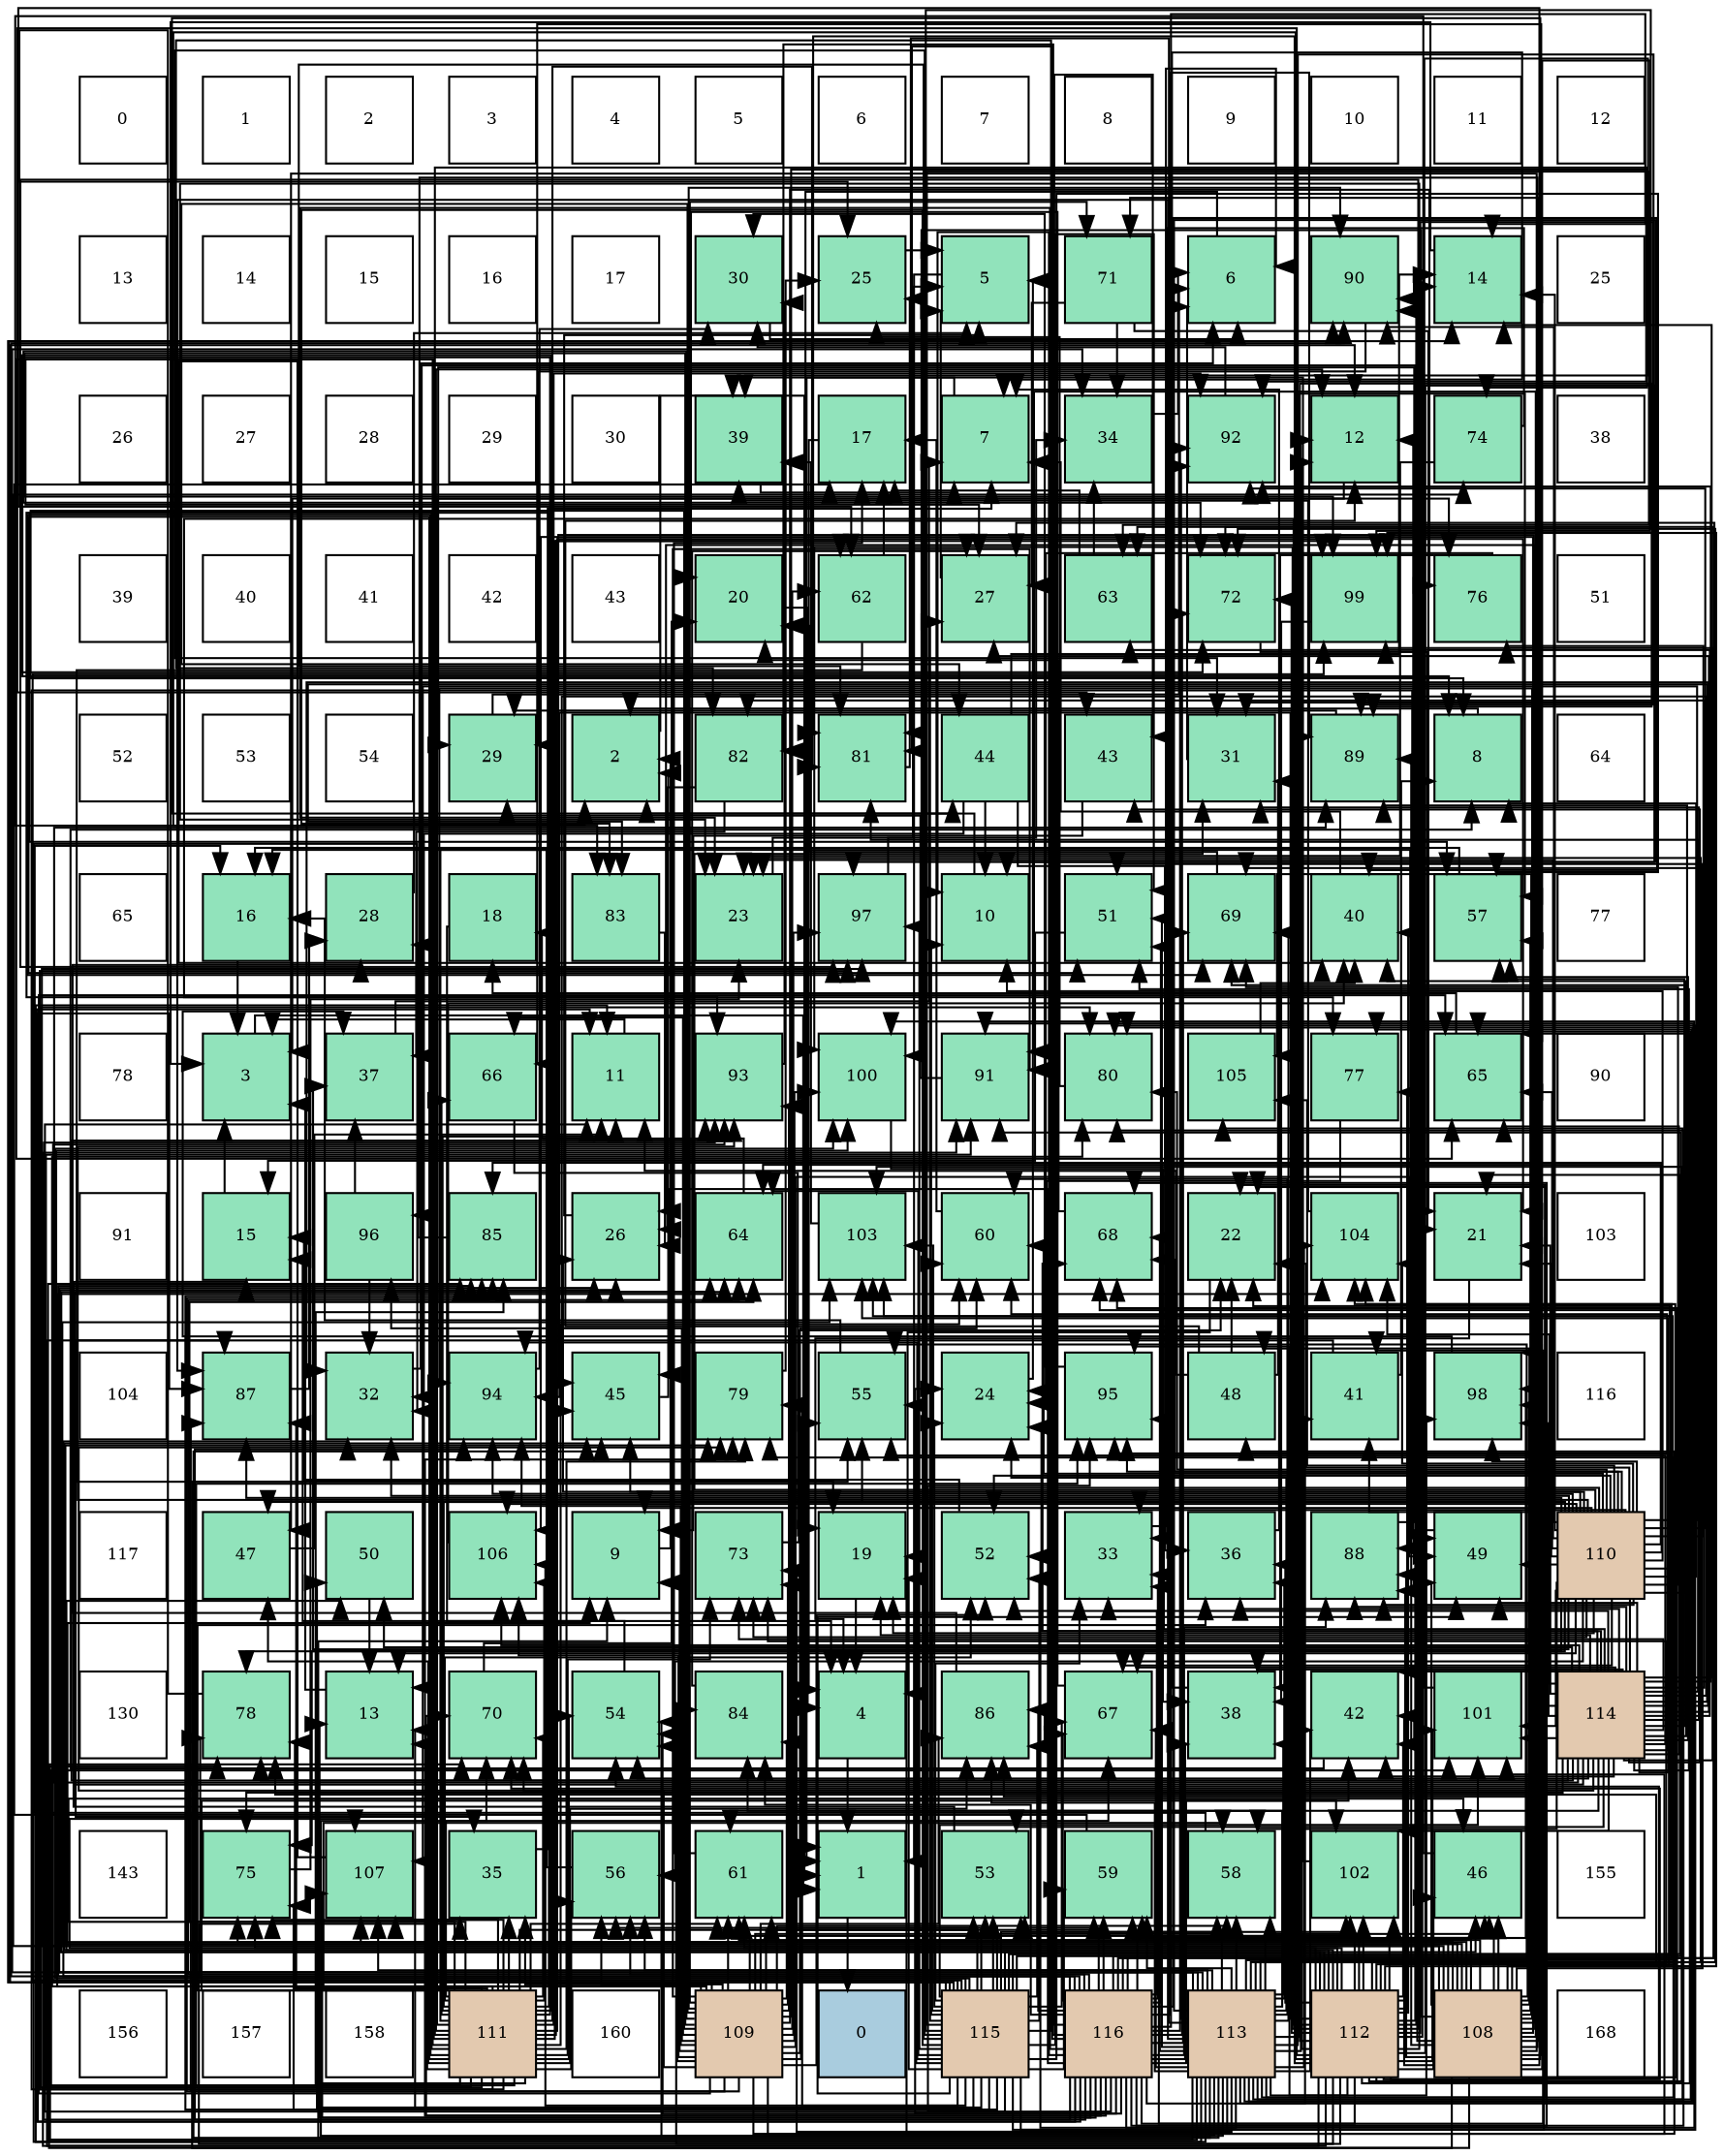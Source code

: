digraph layout{
 rankdir=TB;
 splines=ortho;
 node [style=filled shape=square fixedsize=true width=0.6];
0[label="0", fontsize=8, fillcolor="#ffffff"];
1[label="1", fontsize=8, fillcolor="#ffffff"];
2[label="2", fontsize=8, fillcolor="#ffffff"];
3[label="3", fontsize=8, fillcolor="#ffffff"];
4[label="4", fontsize=8, fillcolor="#ffffff"];
5[label="5", fontsize=8, fillcolor="#ffffff"];
6[label="6", fontsize=8, fillcolor="#ffffff"];
7[label="7", fontsize=8, fillcolor="#ffffff"];
8[label="8", fontsize=8, fillcolor="#ffffff"];
9[label="9", fontsize=8, fillcolor="#ffffff"];
10[label="10", fontsize=8, fillcolor="#ffffff"];
11[label="11", fontsize=8, fillcolor="#ffffff"];
12[label="12", fontsize=8, fillcolor="#ffffff"];
13[label="13", fontsize=8, fillcolor="#ffffff"];
14[label="14", fontsize=8, fillcolor="#ffffff"];
15[label="15", fontsize=8, fillcolor="#ffffff"];
16[label="16", fontsize=8, fillcolor="#ffffff"];
17[label="17", fontsize=8, fillcolor="#ffffff"];
18[label="30", fontsize=8, fillcolor="#91e3bb"];
19[label="25", fontsize=8, fillcolor="#91e3bb"];
20[label="5", fontsize=8, fillcolor="#91e3bb"];
21[label="71", fontsize=8, fillcolor="#91e3bb"];
22[label="6", fontsize=8, fillcolor="#91e3bb"];
23[label="90", fontsize=8, fillcolor="#91e3bb"];
24[label="14", fontsize=8, fillcolor="#91e3bb"];
25[label="25", fontsize=8, fillcolor="#ffffff"];
26[label="26", fontsize=8, fillcolor="#ffffff"];
27[label="27", fontsize=8, fillcolor="#ffffff"];
28[label="28", fontsize=8, fillcolor="#ffffff"];
29[label="29", fontsize=8, fillcolor="#ffffff"];
30[label="30", fontsize=8, fillcolor="#ffffff"];
31[label="39", fontsize=8, fillcolor="#91e3bb"];
32[label="17", fontsize=8, fillcolor="#91e3bb"];
33[label="7", fontsize=8, fillcolor="#91e3bb"];
34[label="34", fontsize=8, fillcolor="#91e3bb"];
35[label="92", fontsize=8, fillcolor="#91e3bb"];
36[label="12", fontsize=8, fillcolor="#91e3bb"];
37[label="74", fontsize=8, fillcolor="#91e3bb"];
38[label="38", fontsize=8, fillcolor="#ffffff"];
39[label="39", fontsize=8, fillcolor="#ffffff"];
40[label="40", fontsize=8, fillcolor="#ffffff"];
41[label="41", fontsize=8, fillcolor="#ffffff"];
42[label="42", fontsize=8, fillcolor="#ffffff"];
43[label="43", fontsize=8, fillcolor="#ffffff"];
44[label="20", fontsize=8, fillcolor="#91e3bb"];
45[label="62", fontsize=8, fillcolor="#91e3bb"];
46[label="27", fontsize=8, fillcolor="#91e3bb"];
47[label="63", fontsize=8, fillcolor="#91e3bb"];
48[label="72", fontsize=8, fillcolor="#91e3bb"];
49[label="99", fontsize=8, fillcolor="#91e3bb"];
50[label="76", fontsize=8, fillcolor="#91e3bb"];
51[label="51", fontsize=8, fillcolor="#ffffff"];
52[label="52", fontsize=8, fillcolor="#ffffff"];
53[label="53", fontsize=8, fillcolor="#ffffff"];
54[label="54", fontsize=8, fillcolor="#ffffff"];
55[label="29", fontsize=8, fillcolor="#91e3bb"];
56[label="2", fontsize=8, fillcolor="#91e3bb"];
57[label="82", fontsize=8, fillcolor="#91e3bb"];
58[label="81", fontsize=8, fillcolor="#91e3bb"];
59[label="44", fontsize=8, fillcolor="#91e3bb"];
60[label="43", fontsize=8, fillcolor="#91e3bb"];
61[label="31", fontsize=8, fillcolor="#91e3bb"];
62[label="89", fontsize=8, fillcolor="#91e3bb"];
63[label="8", fontsize=8, fillcolor="#91e3bb"];
64[label="64", fontsize=8, fillcolor="#ffffff"];
65[label="65", fontsize=8, fillcolor="#ffffff"];
66[label="16", fontsize=8, fillcolor="#91e3bb"];
67[label="28", fontsize=8, fillcolor="#91e3bb"];
68[label="18", fontsize=8, fillcolor="#91e3bb"];
69[label="83", fontsize=8, fillcolor="#91e3bb"];
70[label="23", fontsize=8, fillcolor="#91e3bb"];
71[label="97", fontsize=8, fillcolor="#91e3bb"];
72[label="10", fontsize=8, fillcolor="#91e3bb"];
73[label="51", fontsize=8, fillcolor="#91e3bb"];
74[label="69", fontsize=8, fillcolor="#91e3bb"];
75[label="40", fontsize=8, fillcolor="#91e3bb"];
76[label="57", fontsize=8, fillcolor="#91e3bb"];
77[label="77", fontsize=8, fillcolor="#ffffff"];
78[label="78", fontsize=8, fillcolor="#ffffff"];
79[label="3", fontsize=8, fillcolor="#91e3bb"];
80[label="37", fontsize=8, fillcolor="#91e3bb"];
81[label="66", fontsize=8, fillcolor="#91e3bb"];
82[label="11", fontsize=8, fillcolor="#91e3bb"];
83[label="93", fontsize=8, fillcolor="#91e3bb"];
84[label="100", fontsize=8, fillcolor="#91e3bb"];
85[label="91", fontsize=8, fillcolor="#91e3bb"];
86[label="80", fontsize=8, fillcolor="#91e3bb"];
87[label="105", fontsize=8, fillcolor="#91e3bb"];
88[label="77", fontsize=8, fillcolor="#91e3bb"];
89[label="65", fontsize=8, fillcolor="#91e3bb"];
90[label="90", fontsize=8, fillcolor="#ffffff"];
91[label="91", fontsize=8, fillcolor="#ffffff"];
92[label="15", fontsize=8, fillcolor="#91e3bb"];
93[label="96", fontsize=8, fillcolor="#91e3bb"];
94[label="85", fontsize=8, fillcolor="#91e3bb"];
95[label="26", fontsize=8, fillcolor="#91e3bb"];
96[label="64", fontsize=8, fillcolor="#91e3bb"];
97[label="103", fontsize=8, fillcolor="#91e3bb"];
98[label="60", fontsize=8, fillcolor="#91e3bb"];
99[label="68", fontsize=8, fillcolor="#91e3bb"];
100[label="22", fontsize=8, fillcolor="#91e3bb"];
101[label="104", fontsize=8, fillcolor="#91e3bb"];
102[label="21", fontsize=8, fillcolor="#91e3bb"];
103[label="103", fontsize=8, fillcolor="#ffffff"];
104[label="104", fontsize=8, fillcolor="#ffffff"];
105[label="87", fontsize=8, fillcolor="#91e3bb"];
106[label="32", fontsize=8, fillcolor="#91e3bb"];
107[label="94", fontsize=8, fillcolor="#91e3bb"];
108[label="45", fontsize=8, fillcolor="#91e3bb"];
109[label="79", fontsize=8, fillcolor="#91e3bb"];
110[label="55", fontsize=8, fillcolor="#91e3bb"];
111[label="24", fontsize=8, fillcolor="#91e3bb"];
112[label="95", fontsize=8, fillcolor="#91e3bb"];
113[label="48", fontsize=8, fillcolor="#91e3bb"];
114[label="41", fontsize=8, fillcolor="#91e3bb"];
115[label="98", fontsize=8, fillcolor="#91e3bb"];
116[label="116", fontsize=8, fillcolor="#ffffff"];
117[label="117", fontsize=8, fillcolor="#ffffff"];
118[label="47", fontsize=8, fillcolor="#91e3bb"];
119[label="50", fontsize=8, fillcolor="#91e3bb"];
120[label="106", fontsize=8, fillcolor="#91e3bb"];
121[label="9", fontsize=8, fillcolor="#91e3bb"];
122[label="73", fontsize=8, fillcolor="#91e3bb"];
123[label="19", fontsize=8, fillcolor="#91e3bb"];
124[label="52", fontsize=8, fillcolor="#91e3bb"];
125[label="33", fontsize=8, fillcolor="#91e3bb"];
126[label="36", fontsize=8, fillcolor="#91e3bb"];
127[label="88", fontsize=8, fillcolor="#91e3bb"];
128[label="49", fontsize=8, fillcolor="#91e3bb"];
129[label="110", fontsize=8, fillcolor="#e3c9af"];
130[label="130", fontsize=8, fillcolor="#ffffff"];
131[label="78", fontsize=8, fillcolor="#91e3bb"];
132[label="13", fontsize=8, fillcolor="#91e3bb"];
133[label="70", fontsize=8, fillcolor="#91e3bb"];
134[label="54", fontsize=8, fillcolor="#91e3bb"];
135[label="84", fontsize=8, fillcolor="#91e3bb"];
136[label="4", fontsize=8, fillcolor="#91e3bb"];
137[label="86", fontsize=8, fillcolor="#91e3bb"];
138[label="67", fontsize=8, fillcolor="#91e3bb"];
139[label="38", fontsize=8, fillcolor="#91e3bb"];
140[label="42", fontsize=8, fillcolor="#91e3bb"];
141[label="101", fontsize=8, fillcolor="#91e3bb"];
142[label="114", fontsize=8, fillcolor="#e3c9af"];
143[label="143", fontsize=8, fillcolor="#ffffff"];
144[label="75", fontsize=8, fillcolor="#91e3bb"];
145[label="107", fontsize=8, fillcolor="#91e3bb"];
146[label="35", fontsize=8, fillcolor="#91e3bb"];
147[label="56", fontsize=8, fillcolor="#91e3bb"];
148[label="61", fontsize=8, fillcolor="#91e3bb"];
149[label="1", fontsize=8, fillcolor="#91e3bb"];
150[label="53", fontsize=8, fillcolor="#91e3bb"];
151[label="59", fontsize=8, fillcolor="#91e3bb"];
152[label="58", fontsize=8, fillcolor="#91e3bb"];
153[label="102", fontsize=8, fillcolor="#91e3bb"];
154[label="46", fontsize=8, fillcolor="#91e3bb"];
155[label="155", fontsize=8, fillcolor="#ffffff"];
156[label="156", fontsize=8, fillcolor="#ffffff"];
157[label="157", fontsize=8, fillcolor="#ffffff"];
158[label="158", fontsize=8, fillcolor="#ffffff"];
159[label="111", fontsize=8, fillcolor="#e3c9af"];
160[label="160", fontsize=8, fillcolor="#ffffff"];
161[label="109", fontsize=8, fillcolor="#e3c9af"];
162[label="0", fontsize=8, fillcolor="#a9ccde"];
163[label="115", fontsize=8, fillcolor="#e3c9af"];
164[label="116", fontsize=8, fillcolor="#e3c9af"];
165[label="113", fontsize=8, fillcolor="#e3c9af"];
166[label="112", fontsize=8, fillcolor="#e3c9af"];
167[label="108", fontsize=8, fillcolor="#e3c9af"];
168[label="168", fontsize=8, fillcolor="#ffffff"];
edge [constraint=false, style=vis];149 -> 162;
56 -> 149;
79 -> 149;
136 -> 149;
20 -> 149;
22 -> 149;
33 -> 149;
63 -> 56;
121 -> 56;
72 -> 56;
82 -> 79;
36 -> 79;
132 -> 79;
24 -> 79;
92 -> 79;
66 -> 79;
32 -> 136;
68 -> 136;
123 -> 136;
44 -> 136;
102 -> 136;
100 -> 136;
70 -> 20;
111 -> 20;
19 -> 20;
95 -> 20;
46 -> 20;
67 -> 20;
55 -> 22;
18 -> 22;
61 -> 22;
106 -> 22;
125 -> 22;
34 -> 22;
146 -> 33;
126 -> 33;
80 -> 33;
139 -> 33;
31 -> 33;
75 -> 33;
114 -> 63;
114 -> 146;
140 -> 63;
60 -> 121;
59 -> 72;
59 -> 132;
59 -> 24;
59 -> 126;
108 -> 56;
154 -> 56;
118 -> 82;
113 -> 82;
113 -> 36;
113 -> 100;
113 -> 61;
128 -> 36;
119 -> 132;
73 -> 92;
124 -> 92;
150 -> 92;
134 -> 92;
110 -> 66;
147 -> 66;
76 -> 66;
152 -> 66;
151 -> 32;
98 -> 32;
148 -> 32;
45 -> 32;
45 -> 123;
47 -> 32;
47 -> 34;
96 -> 68;
89 -> 68;
81 -> 123;
138 -> 44;
99 -> 44;
74 -> 44;
133 -> 44;
21 -> 102;
21 -> 46;
21 -> 34;
48 -> 102;
122 -> 100;
37 -> 70;
37 -> 125;
144 -> 70;
50 -> 111;
50 -> 139;
88 -> 111;
131 -> 19;
109 -> 19;
86 -> 19;
58 -> 19;
57 -> 95;
57 -> 80;
69 -> 95;
135 -> 46;
94 -> 67;
137 -> 67;
105 -> 67;
127 -> 55;
62 -> 55;
23 -> 55;
85 -> 55;
35 -> 18;
83 -> 18;
107 -> 18;
112 -> 18;
93 -> 106;
93 -> 80;
71 -> 34;
115 -> 80;
49 -> 139;
84 -> 139;
141 -> 31;
153 -> 31;
97 -> 31;
101 -> 31;
87 -> 75;
120 -> 75;
145 -> 75;
167 -> 121;
167 -> 95;
167 -> 140;
167 -> 59;
167 -> 108;
167 -> 154;
167 -> 118;
167 -> 113;
167 -> 128;
167 -> 73;
167 -> 134;
167 -> 110;
167 -> 76;
167 -> 151;
167 -> 148;
167 -> 45;
167 -> 81;
167 -> 99;
167 -> 74;
167 -> 133;
167 -> 21;
167 -> 37;
167 -> 144;
167 -> 109;
167 -> 137;
167 -> 127;
167 -> 62;
167 -> 23;
167 -> 85;
167 -> 107;
167 -> 112;
167 -> 93;
167 -> 71;
167 -> 115;
167 -> 49;
167 -> 84;
167 -> 153;
167 -> 97;
167 -> 87;
167 -> 120;
167 -> 145;
161 -> 63;
161 -> 121;
161 -> 146;
161 -> 59;
161 -> 113;
161 -> 128;
161 -> 124;
161 -> 150;
161 -> 134;
161 -> 110;
161 -> 147;
161 -> 152;
161 -> 151;
161 -> 98;
161 -> 148;
161 -> 45;
161 -> 89;
161 -> 81;
161 -> 133;
161 -> 21;
161 -> 48;
161 -> 122;
161 -> 50;
161 -> 86;
161 -> 135;
161 -> 94;
161 -> 137;
161 -> 105;
161 -> 23;
161 -> 85;
161 -> 35;
161 -> 83;
161 -> 107;
161 -> 93;
161 -> 71;
161 -> 49;
161 -> 84;
161 -> 141;
161 -> 153;
161 -> 101;
161 -> 120;
129 -> 63;
129 -> 121;
129 -> 72;
129 -> 132;
129 -> 24;
129 -> 123;
129 -> 102;
129 -> 100;
129 -> 70;
129 -> 95;
129 -> 61;
129 -> 106;
129 -> 125;
129 -> 80;
129 -> 140;
129 -> 108;
129 -> 118;
129 -> 128;
129 -> 124;
129 -> 147;
129 -> 76;
129 -> 152;
129 -> 98;
129 -> 96;
129 -> 89;
129 -> 138;
129 -> 99;
129 -> 74;
129 -> 122;
129 -> 144;
129 -> 50;
129 -> 131;
129 -> 86;
129 -> 94;
129 -> 105;
129 -> 127;
129 -> 62;
129 -> 23;
129 -> 35;
129 -> 83;
129 -> 107;
129 -> 112;
129 -> 115;
129 -> 141;
129 -> 97;
129 -> 101;
129 -> 87;
129 -> 120;
129 -> 145;
159 -> 63;
159 -> 82;
159 -> 36;
159 -> 132;
159 -> 102;
159 -> 46;
159 -> 146;
159 -> 126;
159 -> 154;
159 -> 118;
159 -> 128;
159 -> 73;
159 -> 124;
159 -> 150;
159 -> 134;
159 -> 110;
159 -> 147;
159 -> 76;
159 -> 152;
159 -> 98;
159 -> 148;
159 -> 45;
159 -> 96;
159 -> 89;
159 -> 81;
159 -> 138;
159 -> 74;
159 -> 133;
159 -> 48;
159 -> 122;
159 -> 37;
159 -> 144;
159 -> 50;
159 -> 88;
159 -> 131;
159 -> 109;
159 -> 86;
159 -> 58;
159 -> 94;
159 -> 137;
159 -> 105;
159 -> 127;
159 -> 85;
159 -> 35;
159 -> 112;
159 -> 71;
159 -> 49;
159 -> 141;
159 -> 153;
159 -> 120;
159 -> 145;
166 -> 72;
166 -> 36;
166 -> 24;
166 -> 100;
166 -> 70;
166 -> 95;
166 -> 61;
166 -> 106;
166 -> 125;
166 -> 146;
166 -> 126;
166 -> 75;
166 -> 140;
166 -> 60;
166 -> 108;
166 -> 154;
166 -> 119;
166 -> 152;
166 -> 151;
166 -> 148;
166 -> 96;
166 -> 89;
166 -> 99;
166 -> 133;
166 -> 48;
166 -> 122;
166 -> 144;
166 -> 88;
166 -> 131;
166 -> 58;
166 -> 69;
166 -> 135;
166 -> 105;
166 -> 127;
166 -> 62;
166 -> 23;
166 -> 85;
166 -> 83;
166 -> 107;
166 -> 112;
166 -> 71;
166 -> 115;
166 -> 49;
166 -> 84;
166 -> 141;
166 -> 153;
166 -> 97;
166 -> 101;
166 -> 145;
165 -> 121;
165 -> 82;
165 -> 36;
165 -> 123;
165 -> 100;
165 -> 70;
165 -> 111;
165 -> 95;
165 -> 106;
165 -> 34;
165 -> 126;
165 -> 139;
165 -> 140;
165 -> 108;
165 -> 154;
165 -> 73;
165 -> 124;
165 -> 150;
165 -> 134;
165 -> 110;
165 -> 147;
165 -> 76;
165 -> 152;
165 -> 151;
165 -> 98;
165 -> 89;
165 -> 138;
165 -> 99;
165 -> 74;
165 -> 133;
165 -> 48;
165 -> 122;
165 -> 88;
165 -> 131;
165 -> 109;
165 -> 86;
165 -> 58;
165 -> 135;
165 -> 94;
165 -> 137;
165 -> 105;
165 -> 62;
165 -> 85;
165 -> 35;
165 -> 71;
165 -> 115;
165 -> 84;
165 -> 97;
165 -> 101;
165 -> 87;
165 -> 145;
142 -> 24;
142 -> 123;
142 -> 102;
142 -> 111;
142 -> 46;
142 -> 61;
142 -> 106;
142 -> 125;
142 -> 126;
142 -> 139;
142 -> 75;
142 -> 114;
142 -> 140;
142 -> 60;
142 -> 108;
142 -> 128;
142 -> 119;
142 -> 73;
142 -> 150;
142 -> 134;
142 -> 110;
142 -> 76;
142 -> 98;
142 -> 148;
142 -> 47;
142 -> 96;
142 -> 89;
142 -> 138;
142 -> 99;
142 -> 74;
142 -> 122;
142 -> 144;
142 -> 131;
142 -> 109;
142 -> 58;
142 -> 57;
142 -> 69;
142 -> 127;
142 -> 62;
142 -> 35;
142 -> 83;
142 -> 112;
142 -> 115;
142 -> 49;
142 -> 141;
142 -> 153;
142 -> 97;
142 -> 101;
142 -> 120;
163 -> 72;
163 -> 82;
163 -> 36;
163 -> 132;
163 -> 24;
163 -> 123;
163 -> 102;
163 -> 100;
163 -> 111;
163 -> 46;
163 -> 61;
163 -> 125;
163 -> 114;
163 -> 154;
163 -> 128;
163 -> 119;
163 -> 73;
163 -> 124;
163 -> 150;
163 -> 110;
163 -> 147;
163 -> 76;
163 -> 152;
163 -> 151;
163 -> 98;
163 -> 148;
163 -> 47;
163 -> 96;
163 -> 138;
163 -> 48;
163 -> 144;
163 -> 131;
163 -> 109;
163 -> 86;
163 -> 58;
163 -> 57;
163 -> 69;
163 -> 94;
163 -> 137;
163 -> 23;
163 -> 85;
163 -> 83;
163 -> 107;
163 -> 71;
163 -> 49;
163 -> 84;
163 -> 141;
163 -> 153;
163 -> 120;
164 -> 72;
164 -> 82;
164 -> 132;
164 -> 24;
164 -> 70;
164 -> 111;
164 -> 46;
164 -> 106;
164 -> 125;
164 -> 139;
164 -> 75;
164 -> 114;
164 -> 140;
164 -> 60;
164 -> 108;
164 -> 154;
164 -> 73;
164 -> 124;
164 -> 150;
164 -> 134;
164 -> 147;
164 -> 151;
164 -> 47;
164 -> 96;
164 -> 138;
164 -> 99;
164 -> 74;
164 -> 133;
164 -> 48;
164 -> 109;
164 -> 86;
164 -> 58;
164 -> 57;
164 -> 135;
164 -> 94;
164 -> 137;
164 -> 105;
164 -> 127;
164 -> 62;
164 -> 23;
164 -> 35;
164 -> 83;
164 -> 107;
164 -> 112;
164 -> 115;
164 -> 84;
164 -> 97;
164 -> 101;
164 -> 145;
edge [constraint=true, style=invis];
0 -> 13 -> 26 -> 39 -> 52 -> 65 -> 78 -> 91 -> 104 -> 117 -> 130 -> 143 -> 156;
1 -> 14 -> 27 -> 40 -> 53 -> 66 -> 79 -> 92 -> 105 -> 118 -> 131 -> 144 -> 157;
2 -> 15 -> 28 -> 41 -> 54 -> 67 -> 80 -> 93 -> 106 -> 119 -> 132 -> 145 -> 158;
3 -> 16 -> 29 -> 42 -> 55 -> 68 -> 81 -> 94 -> 107 -> 120 -> 133 -> 146 -> 159;
4 -> 17 -> 30 -> 43 -> 56 -> 69 -> 82 -> 95 -> 108 -> 121 -> 134 -> 147 -> 160;
5 -> 18 -> 31 -> 44 -> 57 -> 70 -> 83 -> 96 -> 109 -> 122 -> 135 -> 148 -> 161;
6 -> 19 -> 32 -> 45 -> 58 -> 71 -> 84 -> 97 -> 110 -> 123 -> 136 -> 149 -> 162;
7 -> 20 -> 33 -> 46 -> 59 -> 72 -> 85 -> 98 -> 111 -> 124 -> 137 -> 150 -> 163;
8 -> 21 -> 34 -> 47 -> 60 -> 73 -> 86 -> 99 -> 112 -> 125 -> 138 -> 151 -> 164;
9 -> 22 -> 35 -> 48 -> 61 -> 74 -> 87 -> 100 -> 113 -> 126 -> 139 -> 152 -> 165;
10 -> 23 -> 36 -> 49 -> 62 -> 75 -> 88 -> 101 -> 114 -> 127 -> 140 -> 153 -> 166;
11 -> 24 -> 37 -> 50 -> 63 -> 76 -> 89 -> 102 -> 115 -> 128 -> 141 -> 154 -> 167;
12 -> 25 -> 38 -> 51 -> 64 -> 77 -> 90 -> 103 -> 116 -> 129 -> 142 -> 155 -> 168;
rank = same {0 -> 1 -> 2 -> 3 -> 4 -> 5 -> 6 -> 7 -> 8 -> 9 -> 10 -> 11 -> 12};
rank = same {13 -> 14 -> 15 -> 16 -> 17 -> 18 -> 19 -> 20 -> 21 -> 22 -> 23 -> 24 -> 25};
rank = same {26 -> 27 -> 28 -> 29 -> 30 -> 31 -> 32 -> 33 -> 34 -> 35 -> 36 -> 37 -> 38};
rank = same {39 -> 40 -> 41 -> 42 -> 43 -> 44 -> 45 -> 46 -> 47 -> 48 -> 49 -> 50 -> 51};
rank = same {52 -> 53 -> 54 -> 55 -> 56 -> 57 -> 58 -> 59 -> 60 -> 61 -> 62 -> 63 -> 64};
rank = same {65 -> 66 -> 67 -> 68 -> 69 -> 70 -> 71 -> 72 -> 73 -> 74 -> 75 -> 76 -> 77};
rank = same {78 -> 79 -> 80 -> 81 -> 82 -> 83 -> 84 -> 85 -> 86 -> 87 -> 88 -> 89 -> 90};
rank = same {91 -> 92 -> 93 -> 94 -> 95 -> 96 -> 97 -> 98 -> 99 -> 100 -> 101 -> 102 -> 103};
rank = same {104 -> 105 -> 106 -> 107 -> 108 -> 109 -> 110 -> 111 -> 112 -> 113 -> 114 -> 115 -> 116};
rank = same {117 -> 118 -> 119 -> 120 -> 121 -> 122 -> 123 -> 124 -> 125 -> 126 -> 127 -> 128 -> 129};
rank = same {130 -> 131 -> 132 -> 133 -> 134 -> 135 -> 136 -> 137 -> 138 -> 139 -> 140 -> 141 -> 142};
rank = same {143 -> 144 -> 145 -> 146 -> 147 -> 148 -> 149 -> 150 -> 151 -> 152 -> 153 -> 154 -> 155};
rank = same {156 -> 157 -> 158 -> 159 -> 160 -> 161 -> 162 -> 163 -> 164 -> 165 -> 166 -> 167 -> 168};
}